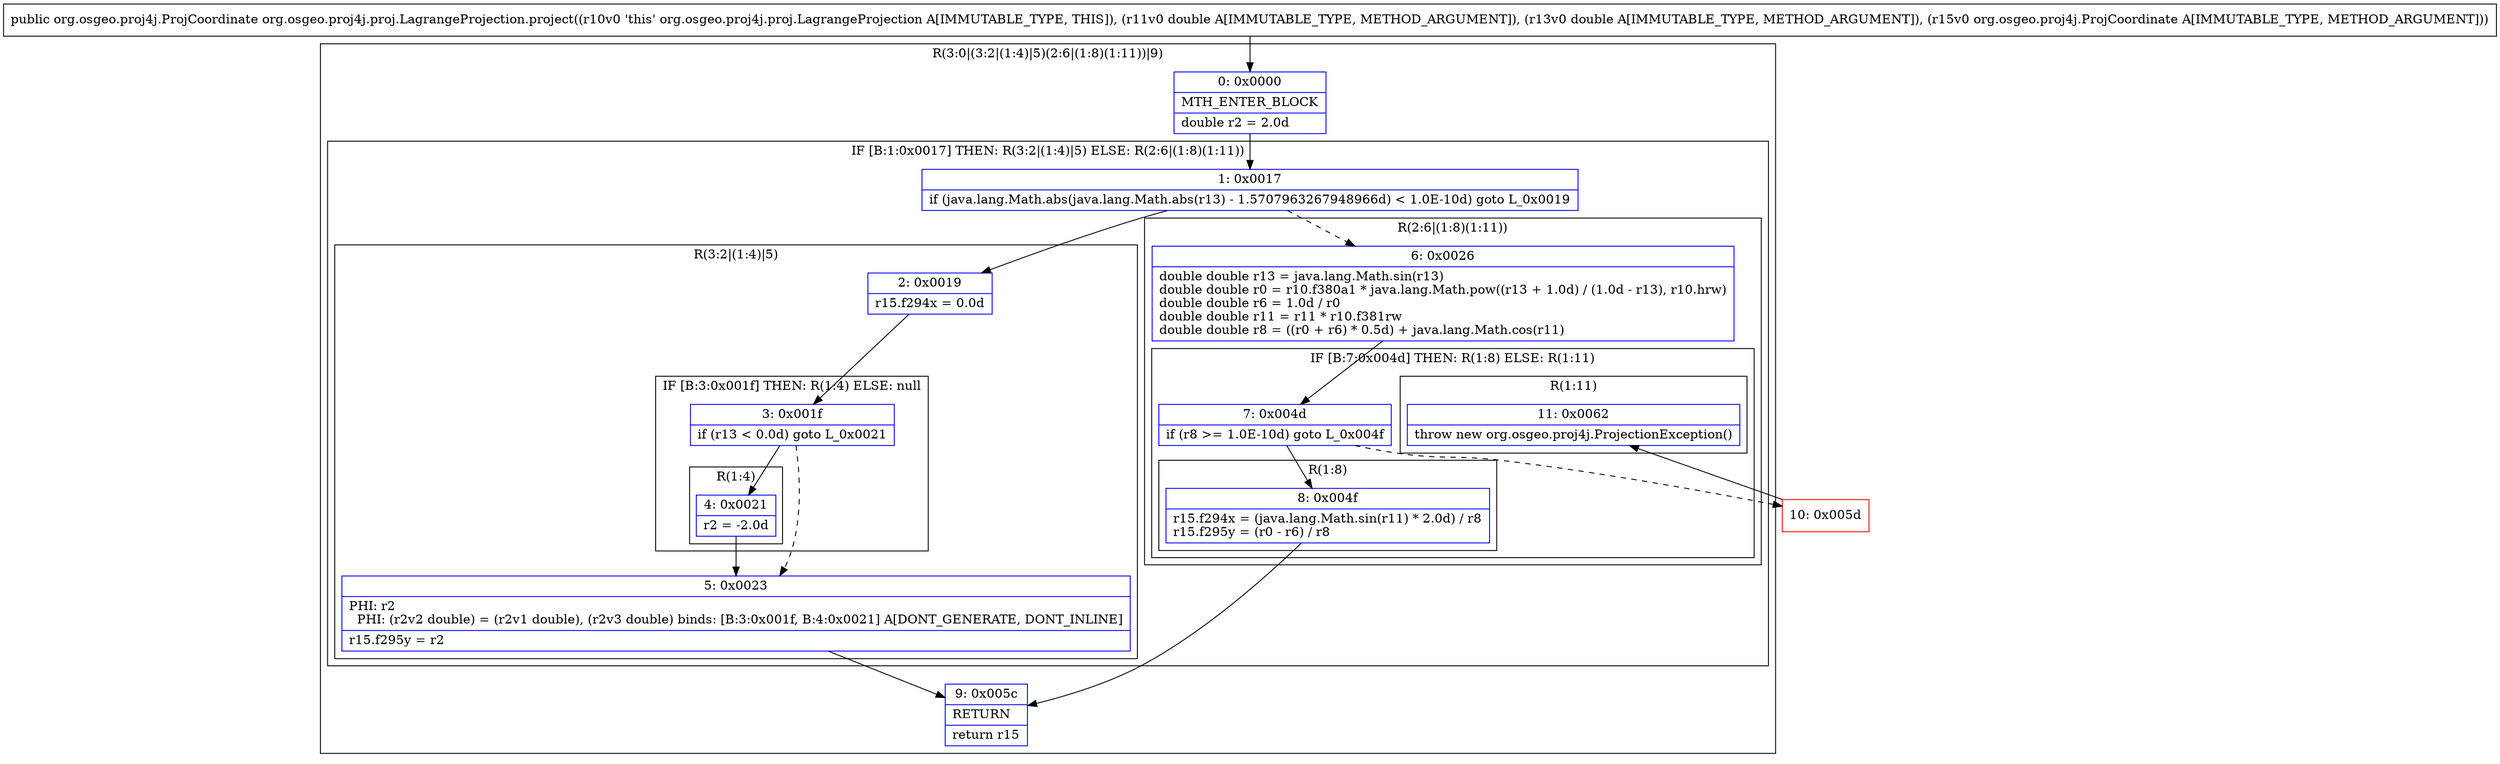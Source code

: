 digraph "CFG fororg.osgeo.proj4j.proj.LagrangeProjection.project(DDLorg\/osgeo\/proj4j\/ProjCoordinate;)Lorg\/osgeo\/proj4j\/ProjCoordinate;" {
subgraph cluster_Region_44362389 {
label = "R(3:0|(3:2|(1:4)|5)(2:6|(1:8)(1:11))|9)";
node [shape=record,color=blue];
Node_0 [shape=record,label="{0\:\ 0x0000|MTH_ENTER_BLOCK\l|double r2 = 2.0d\l}"];
subgraph cluster_IfRegion_1535224469 {
label = "IF [B:1:0x0017] THEN: R(3:2|(1:4)|5) ELSE: R(2:6|(1:8)(1:11))";
node [shape=record,color=blue];
Node_1 [shape=record,label="{1\:\ 0x0017|if (java.lang.Math.abs(java.lang.Math.abs(r13) \- 1.5707963267948966d) \< 1.0E\-10d) goto L_0x0019\l}"];
subgraph cluster_Region_526686476 {
label = "R(3:2|(1:4)|5)";
node [shape=record,color=blue];
Node_2 [shape=record,label="{2\:\ 0x0019|r15.f294x = 0.0d\l}"];
subgraph cluster_IfRegion_1922445573 {
label = "IF [B:3:0x001f] THEN: R(1:4) ELSE: null";
node [shape=record,color=blue];
Node_3 [shape=record,label="{3\:\ 0x001f|if (r13 \< 0.0d) goto L_0x0021\l}"];
subgraph cluster_Region_433951359 {
label = "R(1:4)";
node [shape=record,color=blue];
Node_4 [shape=record,label="{4\:\ 0x0021|r2 = \-2.0d\l}"];
}
}
Node_5 [shape=record,label="{5\:\ 0x0023|PHI: r2 \l  PHI: (r2v2 double) = (r2v1 double), (r2v3 double) binds: [B:3:0x001f, B:4:0x0021] A[DONT_GENERATE, DONT_INLINE]\l|r15.f295y = r2\l}"];
}
subgraph cluster_Region_1741324837 {
label = "R(2:6|(1:8)(1:11))";
node [shape=record,color=blue];
Node_6 [shape=record,label="{6\:\ 0x0026|double double r13 = java.lang.Math.sin(r13)\ldouble double r0 = r10.f380a1 * java.lang.Math.pow((r13 + 1.0d) \/ (1.0d \- r13), r10.hrw)\ldouble double r6 = 1.0d \/ r0\ldouble double r11 = r11 * r10.f381rw\ldouble double r8 = ((r0 + r6) * 0.5d) + java.lang.Math.cos(r11)\l}"];
subgraph cluster_IfRegion_925110365 {
label = "IF [B:7:0x004d] THEN: R(1:8) ELSE: R(1:11)";
node [shape=record,color=blue];
Node_7 [shape=record,label="{7\:\ 0x004d|if (r8 \>= 1.0E\-10d) goto L_0x004f\l}"];
subgraph cluster_Region_1109343243 {
label = "R(1:8)";
node [shape=record,color=blue];
Node_8 [shape=record,label="{8\:\ 0x004f|r15.f294x = (java.lang.Math.sin(r11) * 2.0d) \/ r8\lr15.f295y = (r0 \- r6) \/ r8\l}"];
}
subgraph cluster_Region_137519193 {
label = "R(1:11)";
node [shape=record,color=blue];
Node_11 [shape=record,label="{11\:\ 0x0062|throw new org.osgeo.proj4j.ProjectionException()\l}"];
}
}
}
}
Node_9 [shape=record,label="{9\:\ 0x005c|RETURN\l|return r15\l}"];
}
Node_10 [shape=record,color=red,label="{10\:\ 0x005d}"];
MethodNode[shape=record,label="{public org.osgeo.proj4j.ProjCoordinate org.osgeo.proj4j.proj.LagrangeProjection.project((r10v0 'this' org.osgeo.proj4j.proj.LagrangeProjection A[IMMUTABLE_TYPE, THIS]), (r11v0 double A[IMMUTABLE_TYPE, METHOD_ARGUMENT]), (r13v0 double A[IMMUTABLE_TYPE, METHOD_ARGUMENT]), (r15v0 org.osgeo.proj4j.ProjCoordinate A[IMMUTABLE_TYPE, METHOD_ARGUMENT])) }"];
MethodNode -> Node_0;
Node_0 -> Node_1;
Node_1 -> Node_2;
Node_1 -> Node_6[style=dashed];
Node_2 -> Node_3;
Node_3 -> Node_4;
Node_3 -> Node_5[style=dashed];
Node_4 -> Node_5;
Node_5 -> Node_9;
Node_6 -> Node_7;
Node_7 -> Node_8;
Node_7 -> Node_10[style=dashed];
Node_8 -> Node_9;
Node_10 -> Node_11;
}

